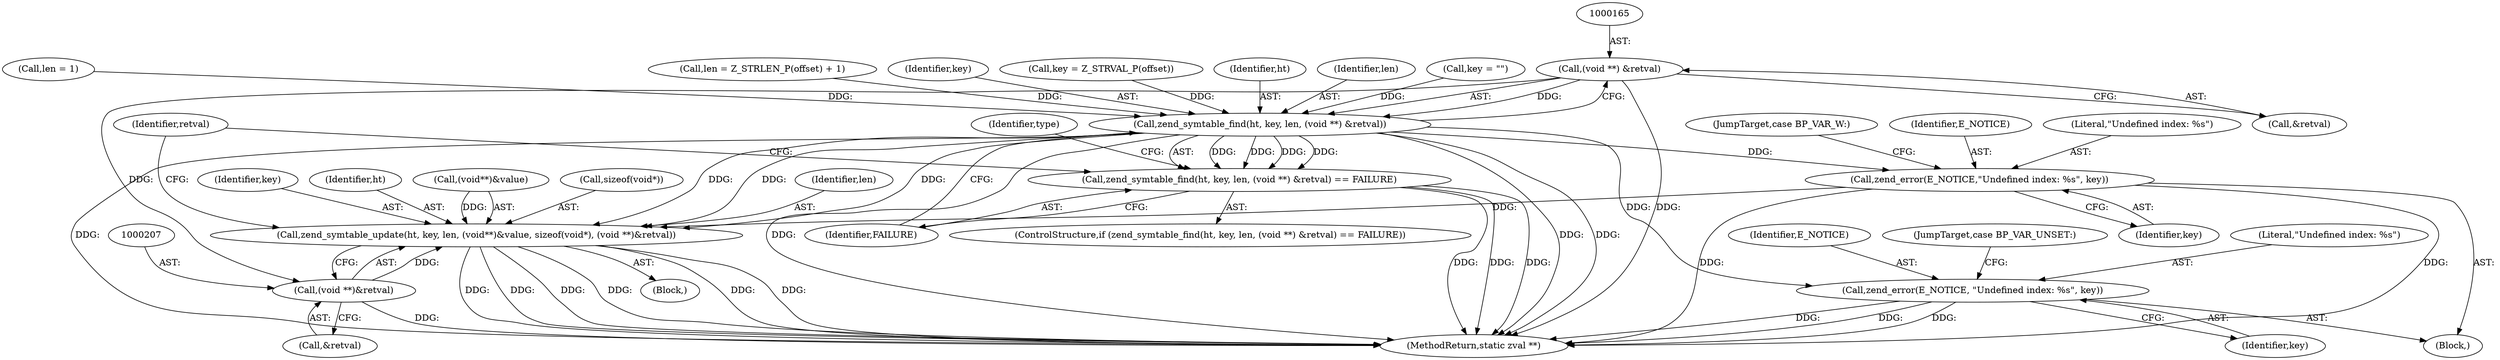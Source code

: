 digraph "0_php-src_ecb7f58a069be0dec4a6131b6351a761f808f22e?w=1_0@pointer" {
"1000164" [label="(Call,(void **) &retval)"];
"1000160" [label="(Call,zend_symtable_find(ht, key, len, (void **) &retval))"];
"1000159" [label="(Call,zend_symtable_find(ht, key, len, (void **) &retval) == FAILURE)"];
"1000174" [label="(Call,zend_error(E_NOTICE, \"Undefined index: %s\", key))"];
"1000187" [label="(Call,zend_error(E_NOTICE,\"Undefined index: %s\", key))"];
"1000196" [label="(Call,zend_symtable_update(ht, key, len, (void**)&value, sizeof(void*), (void **)&retval))"];
"1000206" [label="(Call,(void **)&retval)"];
"1000208" [label="(Call,&retval)"];
"1000200" [label="(Call,(void**)&value)"];
"1000164" [label="(Call,(void **) &retval)"];
"1000178" [label="(JumpTarget,case BP_VAR_UNSET:)"];
"1000163" [label="(Identifier,len)"];
"1000171" [label="(Identifier,type)"];
"1000197" [label="(Identifier,ht)"];
"1000213" [label="(Call,key = \"\")"];
"1000191" [label="(JumpTarget,case BP_VAR_W:)"];
"1000159" [label="(Call,zend_symtable_find(ht, key, len, (void **) &retval) == FAILURE)"];
"1000160" [label="(Call,zend_symtable_find(ht, key, len, (void **) &retval))"];
"1000188" [label="(Identifier,E_NOTICE)"];
"1000206" [label="(Call,(void **)&retval)"];
"1000190" [label="(Identifier,key)"];
"1000187" [label="(Call,zend_error(E_NOTICE,\"Undefined index: %s\", key))"];
"1000204" [label="(Call,sizeof(void*))"];
"1000216" [label="(Call,len = 1)"];
"1000199" [label="(Identifier,len)"];
"1000158" [label="(ControlStructure,if (zend_symtable_find(ht, key, len, (void **) &retval) == FAILURE))"];
"1000151" [label="(Call,len = Z_STRLEN_P(offset) + 1)"];
"1000176" [label="(Literal,\"Undefined index: %s\")"];
"1000166" [label="(Call,&retval)"];
"1000162" [label="(Identifier,key)"];
"1000172" [label="(Block,)"];
"1000147" [label="(Call,key = Z_STRVAL_P(offset))"];
"1000321" [label="(MethodReturn,static zval **)"];
"1000174" [label="(Call,zend_error(E_NOTICE, \"Undefined index: %s\", key))"];
"1000211" [label="(Identifier,retval)"];
"1000196" [label="(Call,zend_symtable_update(ht, key, len, (void**)&value, sizeof(void*), (void **)&retval))"];
"1000192" [label="(Block,)"];
"1000168" [label="(Identifier,FAILURE)"];
"1000177" [label="(Identifier,key)"];
"1000175" [label="(Identifier,E_NOTICE)"];
"1000189" [label="(Literal,\"Undefined index: %s\")"];
"1000198" [label="(Identifier,key)"];
"1000161" [label="(Identifier,ht)"];
"1000164" -> "1000160"  [label="AST: "];
"1000164" -> "1000166"  [label="CFG: "];
"1000165" -> "1000164"  [label="AST: "];
"1000166" -> "1000164"  [label="AST: "];
"1000160" -> "1000164"  [label="CFG: "];
"1000164" -> "1000321"  [label="DDG: "];
"1000164" -> "1000160"  [label="DDG: "];
"1000164" -> "1000206"  [label="DDG: "];
"1000160" -> "1000159"  [label="AST: "];
"1000161" -> "1000160"  [label="AST: "];
"1000162" -> "1000160"  [label="AST: "];
"1000163" -> "1000160"  [label="AST: "];
"1000168" -> "1000160"  [label="CFG: "];
"1000160" -> "1000321"  [label="DDG: "];
"1000160" -> "1000321"  [label="DDG: "];
"1000160" -> "1000321"  [label="DDG: "];
"1000160" -> "1000321"  [label="DDG: "];
"1000160" -> "1000159"  [label="DDG: "];
"1000160" -> "1000159"  [label="DDG: "];
"1000160" -> "1000159"  [label="DDG: "];
"1000160" -> "1000159"  [label="DDG: "];
"1000213" -> "1000160"  [label="DDG: "];
"1000147" -> "1000160"  [label="DDG: "];
"1000216" -> "1000160"  [label="DDG: "];
"1000151" -> "1000160"  [label="DDG: "];
"1000160" -> "1000174"  [label="DDG: "];
"1000160" -> "1000187"  [label="DDG: "];
"1000160" -> "1000196"  [label="DDG: "];
"1000160" -> "1000196"  [label="DDG: "];
"1000160" -> "1000196"  [label="DDG: "];
"1000159" -> "1000158"  [label="AST: "];
"1000159" -> "1000168"  [label="CFG: "];
"1000168" -> "1000159"  [label="AST: "];
"1000171" -> "1000159"  [label="CFG: "];
"1000211" -> "1000159"  [label="CFG: "];
"1000159" -> "1000321"  [label="DDG: "];
"1000159" -> "1000321"  [label="DDG: "];
"1000159" -> "1000321"  [label="DDG: "];
"1000174" -> "1000172"  [label="AST: "];
"1000174" -> "1000177"  [label="CFG: "];
"1000175" -> "1000174"  [label="AST: "];
"1000176" -> "1000174"  [label="AST: "];
"1000177" -> "1000174"  [label="AST: "];
"1000178" -> "1000174"  [label="CFG: "];
"1000174" -> "1000321"  [label="DDG: "];
"1000174" -> "1000321"  [label="DDG: "];
"1000174" -> "1000321"  [label="DDG: "];
"1000187" -> "1000172"  [label="AST: "];
"1000187" -> "1000190"  [label="CFG: "];
"1000188" -> "1000187"  [label="AST: "];
"1000189" -> "1000187"  [label="AST: "];
"1000190" -> "1000187"  [label="AST: "];
"1000191" -> "1000187"  [label="CFG: "];
"1000187" -> "1000321"  [label="DDG: "];
"1000187" -> "1000321"  [label="DDG: "];
"1000187" -> "1000196"  [label="DDG: "];
"1000196" -> "1000192"  [label="AST: "];
"1000196" -> "1000206"  [label="CFG: "];
"1000197" -> "1000196"  [label="AST: "];
"1000198" -> "1000196"  [label="AST: "];
"1000199" -> "1000196"  [label="AST: "];
"1000200" -> "1000196"  [label="AST: "];
"1000204" -> "1000196"  [label="AST: "];
"1000206" -> "1000196"  [label="AST: "];
"1000211" -> "1000196"  [label="CFG: "];
"1000196" -> "1000321"  [label="DDG: "];
"1000196" -> "1000321"  [label="DDG: "];
"1000196" -> "1000321"  [label="DDG: "];
"1000196" -> "1000321"  [label="DDG: "];
"1000196" -> "1000321"  [label="DDG: "];
"1000196" -> "1000321"  [label="DDG: "];
"1000200" -> "1000196"  [label="DDG: "];
"1000206" -> "1000196"  [label="DDG: "];
"1000206" -> "1000208"  [label="CFG: "];
"1000207" -> "1000206"  [label="AST: "];
"1000208" -> "1000206"  [label="AST: "];
"1000206" -> "1000321"  [label="DDG: "];
}
